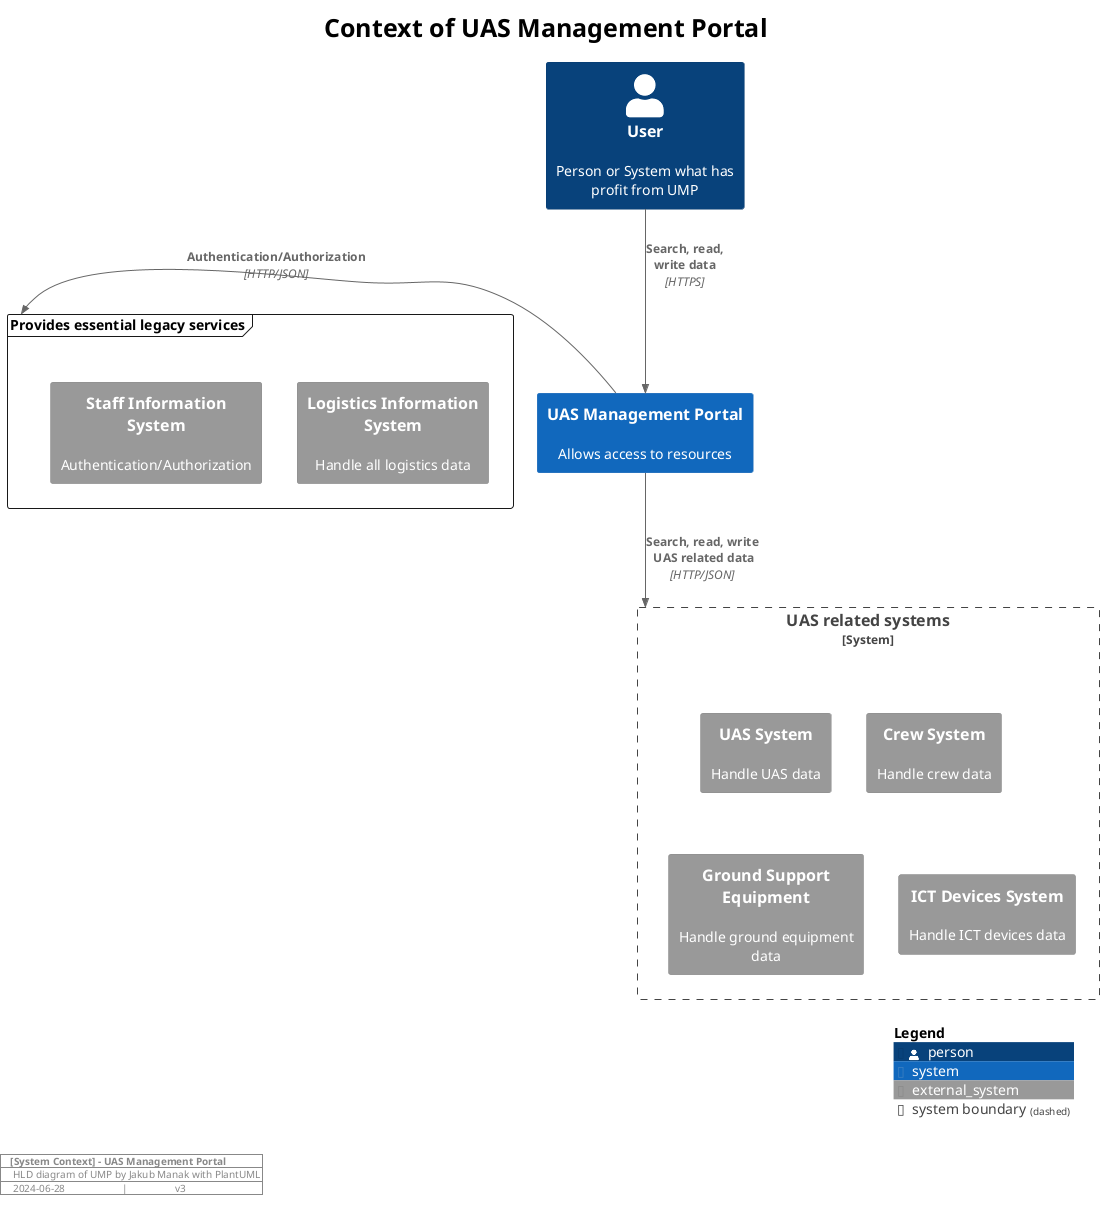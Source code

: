 @startuml
skinparam TitleFontSize 25


'page 794x1123
' scale 0.4

title "Context of UAS Management Portal"

!include <C4/C4_Container>

Person(user, "User","Person or System what has profit from UMP")

System(ump, "UAS Management Portal", "Allows access to resources")

System_Boundary(c1, "UAS related systems") {
  System_Ext(uas, "UAS System", "Handle UAS data")
  System_Ext(crew, "Crew System", "Handle crew data")
  System_Ext(gse, "Ground Support Equipment", "Handle ground equipment data")
  System_Ext(ict, "ICT Devices System", "Handle ICT devices data")
}

System_Ext(uas, "UAS System", "Handle UAS data")
System_Ext(crew, "Crew System", "Handle crew data")
System_Ext(gse, "Ground Support Equipment", "Handle ground equipment data")
System_Ext(ict, "ICT Devices System", "Handle ICT devices data")

frame "Provides essential legacy services" as legSys {
    System_Ext(isl, "Logistics Information System", "Handle all logistics data")
System_Ext(sis, "Staff Information System", "Authentication/Authorization")
}


Rel_D(user, ump, "Search, read,\nwrite data", "HTTPS")

Rel_L(ump, legSys, "Authentication/Authorization", "HTTP/JSON")
Rel_D(ump, c1, "Search, read, write\n UAS related data", "HTTP/JSON")

SHOW_LEGEND()
'LAYOUT_WITH_LEGEND()


leftfooter

  |=    [System Context] - UAS Management Portal        |
  |     HLD diagram of UMP by Jakub Manak with PlantUML |
  |     %date("2024-06-28")                      \|                  v3|

endfooter
@enduml